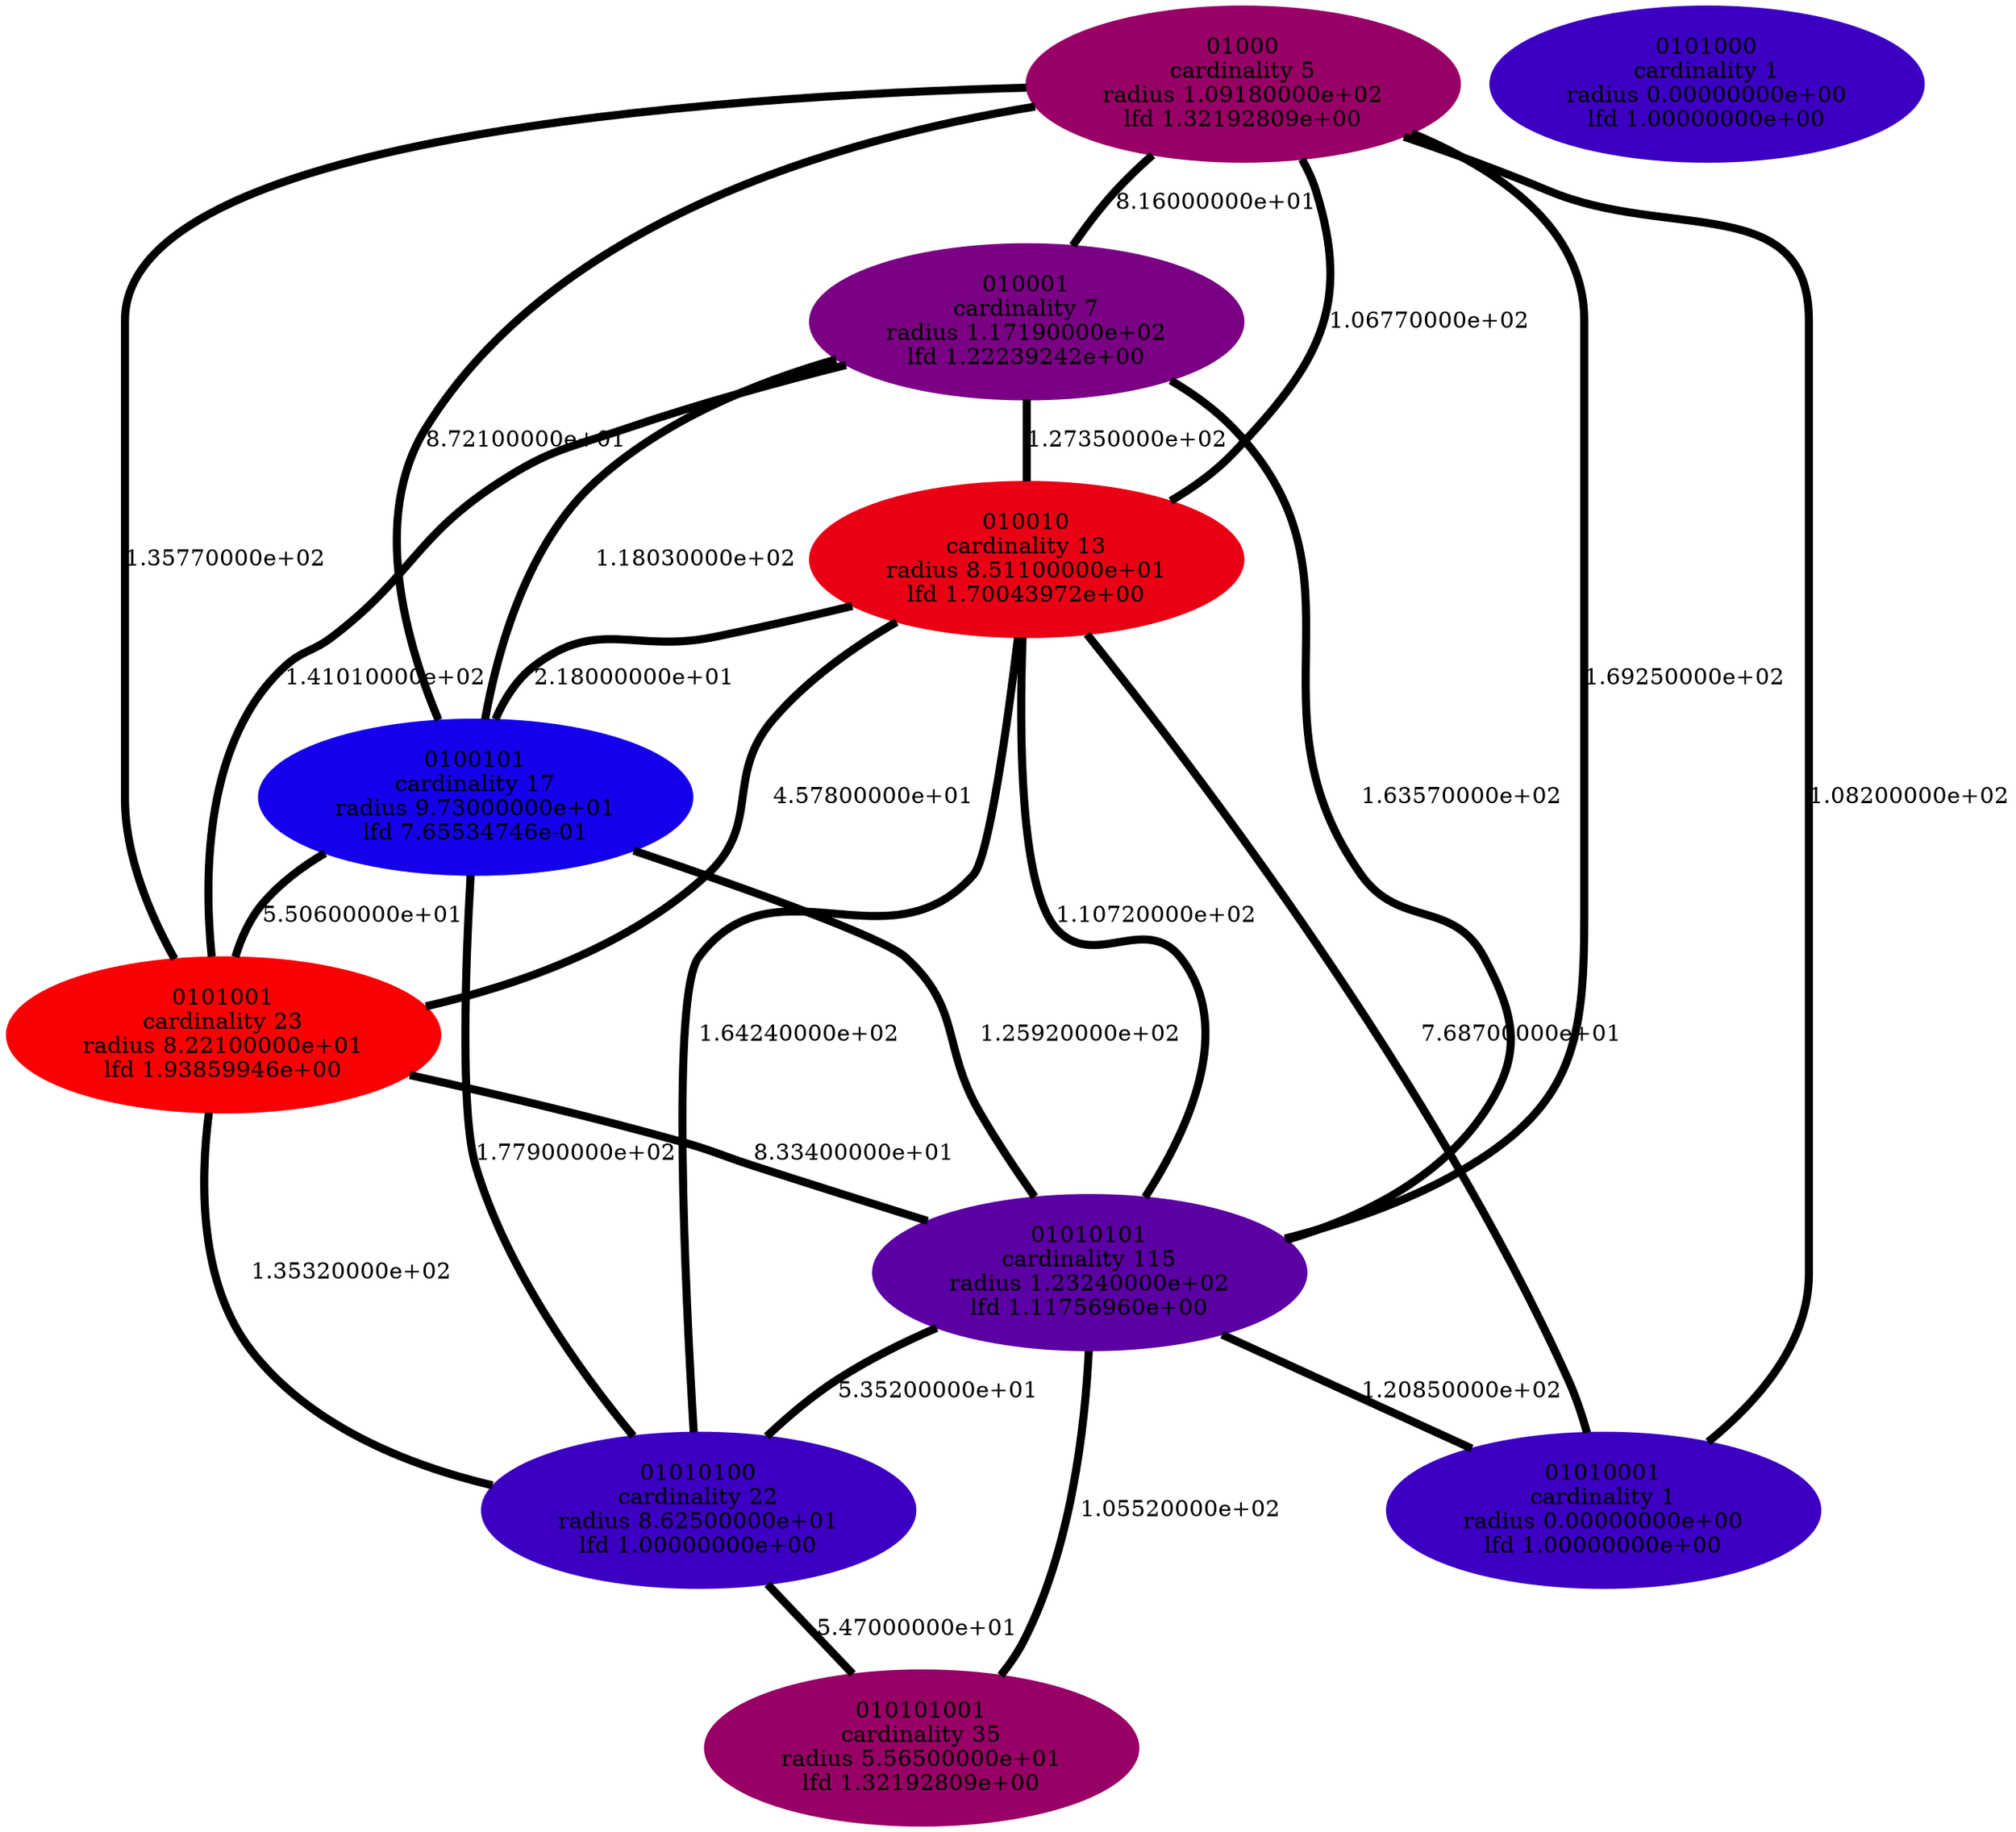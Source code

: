 graph stationary_probabilities_optimal_19 {
    edge[style=solid, penwidth="5", labeldistance="10"]
    01010101 [label="01010101\ncardinality 115\nradius 1.23240000e+02\nlfd 1.11756960e+00", color="#5B00A3", style="filled"]
    010001 [label="010001\ncardinality 7\nradius 1.17190000e+02\nlfd 1.22239242e+00", color="#7A0084", style="filled"]
    010101001 [label="010101001\ncardinality 35\nradius 5.56500000e+01\nlfd 1.32192809e+00", color="#980066", style="filled"]
    01010100 [label="01010100\ncardinality 22\nradius 8.62500000e+01\nlfd 1.00000000e+00", color="#3C00C2", style="filled"]
    0100101 [label="0100101\ncardinality 17\nradius 9.73000000e+01\nlfd 7.65534746e-01", color="#1400EA", style="filled"]
    01010001 [label="01010001\ncardinality 1\nradius 0.00000000e+00\nlfd 1.00000000e+00", color="#3C00C2", style="filled"]
    0101001 [label="0101001\ncardinality 23\nradius 8.22100000e+01\nlfd 1.93859946e+00", color="#FA0004", style="filled"]
    0101000 [label="0101000\ncardinality 1\nradius 0.00000000e+00\nlfd 1.00000000e+00", color="#3C00C2", style="filled"]
    010010 [label="010010\ncardinality 13\nradius 8.51100000e+01\nlfd 1.70043972e+00", color="#E90015", style="filled"]
    01000 [label="01000\ncardinality 5\nradius 1.09180000e+02\nlfd 1.32192809e+00", color="#980066", style="filled"]
    01010101 -- 010101001 [label="1.05520000e+02"]
    0101001 -- 01010101 [label="8.33400000e+01"]
    01000 -- 01010001 [label="1.08200000e+02"]
    01000 -- 0100101 [label="8.72100000e+01"]
    01000 -- 010010 [label="1.06770000e+02"]
    01000 -- 01010101 [label="1.69250000e+02"]
    0101001 -- 01010100 [label="1.35320000e+02"]
    01010101 -- 01010001 [label="1.20850000e+02"]
    010010 -- 01010001 [label="7.68700000e+01"]
    010001 -- 010010 [label="1.27350000e+02"]
    01010100 -- 010101001 [label="5.47000000e+01"]
    010010 -- 01010101 [label="1.10720000e+02"]
    010001 -- 01010101 [label="1.63570000e+02"]
    010010 -- 0100101 [label="2.18000000e+01"]
    01000 -- 0101001 [label="1.35770000e+02"]
    010001 -- 0100101 [label="1.18030000e+02"]
    010001 -- 0101001 [label="1.41010000e+02"]
    01010101 -- 01010100 [label="5.35200000e+01"]
    01000 -- 010001 [label="8.16000000e+01"]
    010010 -- 0101001 [label="4.57800000e+01"]
    0100101 -- 01010101 [label="1.25920000e+02"]
    0100101 -- 01010100 [label="1.77900000e+02"]
    010010 -- 01010100 [label="1.64240000e+02"]
    0100101 -- 0101001 [label="5.50600000e+01"]
}
